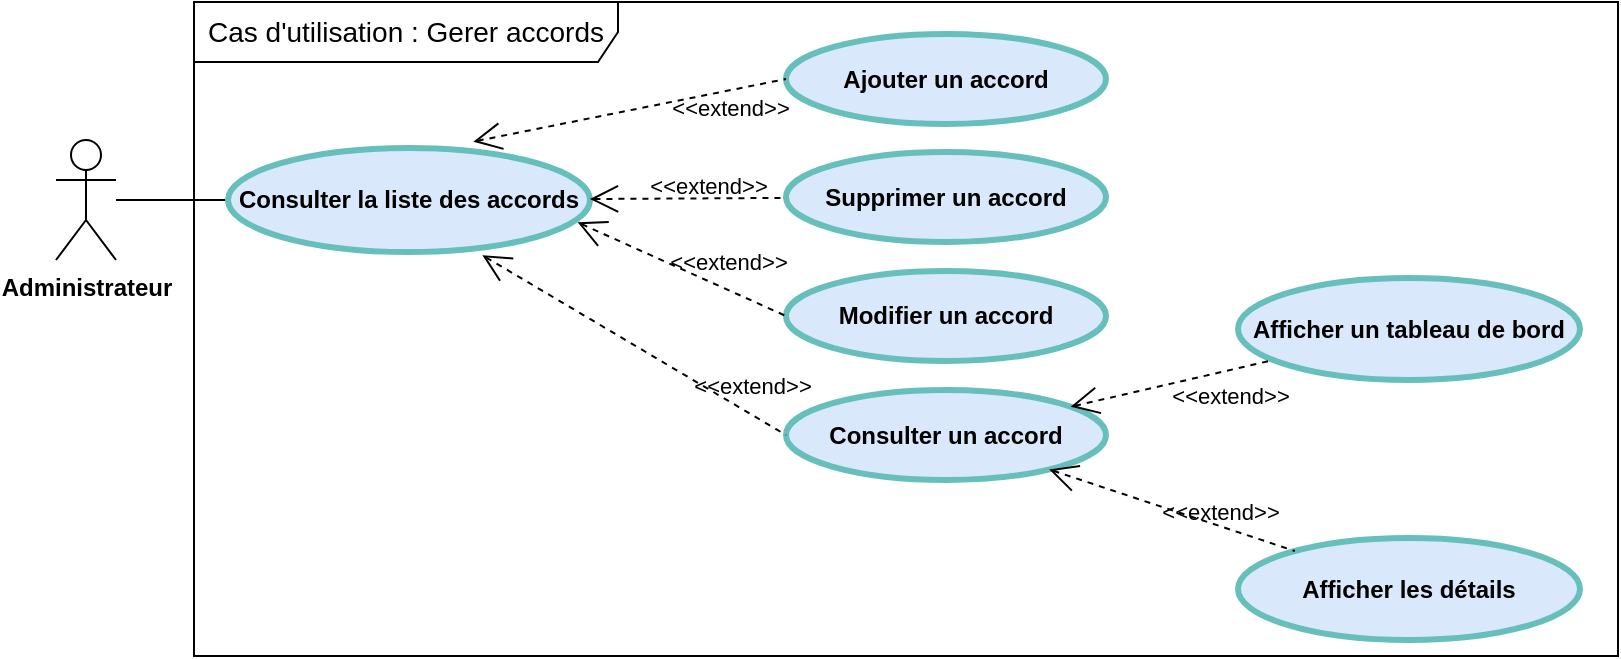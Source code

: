 <mxfile version="20.2.7" type="github" pages="8">
  <diagram id="5-bm3lcThZxIUOPdriQm" name="Deal">
    <mxGraphModel dx="1240" dy="-5202" grid="0" gridSize="10" guides="1" tooltips="1" connect="1" arrows="1" fold="1" page="1" pageScale="1" pageWidth="827" pageHeight="1169" math="0" shadow="0">
      <root>
        <mxCell id="0" />
        <mxCell id="1" parent="0" />
        <mxCell id="f1GB4FolLqDb_TCZjOLl-1" value="&lt;div style=&quot;text-align: center&quot;&gt;&lt;span&gt;Cas d&#39;utilisation : Gerer accords&lt;/span&gt;&lt;/div&gt;" style="shape=umlFrame;tabPosition=left;html=1;boundedLbl=1;labelInHeader=1;width=212;height=30;swimlaneFillColor=#ffffff;align=left;spacingLeft=5;fontSize=14;" parent="1" vertex="1">
          <mxGeometry x="105" y="5902" width="712" height="327" as="geometry" />
        </mxCell>
        <mxCell id="f1GB4FolLqDb_TCZjOLl-2" style="edgeStyle=orthogonalEdgeStyle;rounded=0;orthogonalLoop=1;jettySize=auto;html=1;endArrow=none;endFill=0;" parent="1" source="f1GB4FolLqDb_TCZjOLl-3" target="f1GB4FolLqDb_TCZjOLl-11" edge="1">
          <mxGeometry relative="1" as="geometry" />
        </mxCell>
        <mxCell id="f1GB4FolLqDb_TCZjOLl-3" value="&lt;span style=&quot;font-weight: 700&quot;&gt;Administrateur&lt;/span&gt;" style="shape=umlActor;verticalLabelPosition=bottom;verticalAlign=top;html=1;outlineConnect=0;" parent="1" vertex="1">
          <mxGeometry x="36" y="5971" width="30" height="60" as="geometry" />
        </mxCell>
        <mxCell id="f1GB4FolLqDb_TCZjOLl-11" value="Consulter la liste des accords" style="shape=ellipse;html=1;strokeWidth=3;fontStyle=1;whiteSpace=wrap;align=center;perimeter=ellipsePerimeter;fillColor=#dae8fc;strokeColor=#67BFBC;" parent="1" vertex="1">
          <mxGeometry x="122" y="5975" width="181" height="52" as="geometry" />
        </mxCell>
        <mxCell id="f1GB4FolLqDb_TCZjOLl-12" value="Ajouter un accord" style="shape=ellipse;html=1;strokeWidth=3;fontStyle=1;whiteSpace=wrap;align=center;perimeter=ellipsePerimeter;fillColor=#dae8fc;strokeColor=#67BFBC;" parent="1" vertex="1">
          <mxGeometry x="401" y="5918" width="160" height="45" as="geometry" />
        </mxCell>
        <mxCell id="f1GB4FolLqDb_TCZjOLl-13" value="Supprimer un accord" style="shape=ellipse;html=1;strokeWidth=3;fontStyle=1;whiteSpace=wrap;align=center;perimeter=ellipsePerimeter;fillColor=#dae8fc;strokeColor=#67BFBC;" parent="1" vertex="1">
          <mxGeometry x="401" y="5977" width="160" height="45" as="geometry" />
        </mxCell>
        <mxCell id="f1GB4FolLqDb_TCZjOLl-14" value="Modifier un accord" style="shape=ellipse;html=1;strokeWidth=3;fontStyle=1;whiteSpace=wrap;align=center;perimeter=ellipsePerimeter;fillColor=#dae8fc;strokeColor=#67BFBC;" parent="1" vertex="1">
          <mxGeometry x="401" y="6036.5" width="160" height="45" as="geometry" />
        </mxCell>
        <mxCell id="f1GB4FolLqDb_TCZjOLl-15" value="" style="edgeStyle=none;html=1;startArrow=open;endArrow=none;startSize=12;verticalAlign=bottom;dashed=1;labelBackgroundColor=none;rounded=0;entryX=0;entryY=0.5;entryDx=0;entryDy=0;exitX=0.534;exitY=-0.061;exitDx=0;exitDy=0;exitPerimeter=0;" parent="1" target="f1GB4FolLqDb_TCZjOLl-12" edge="1">
          <mxGeometry x="0.429" y="-13" width="160" relative="1" as="geometry">
            <mxPoint x="244.654" y="5971.828" as="sourcePoint" />
            <mxPoint x="387" y="6062" as="targetPoint" />
            <mxPoint as="offset" />
          </mxGeometry>
        </mxCell>
        <mxCell id="f1GB4FolLqDb_TCZjOLl-116" value="&lt;span style=&quot;&quot;&gt;&amp;lt;&amp;lt;extend&amp;gt;&amp;gt;&lt;/span&gt;" style="edgeLabel;html=1;align=center;verticalAlign=middle;resizable=0;points=[];labelBackgroundColor=none;" parent="f1GB4FolLqDb_TCZjOLl-15" vertex="1" connectable="0">
          <mxGeometry x="0.294" relative="1" as="geometry">
            <mxPoint x="27" y="3" as="offset" />
          </mxGeometry>
        </mxCell>
        <mxCell id="f1GB4FolLqDb_TCZjOLl-16" value="" style="edgeStyle=none;html=1;startArrow=open;endArrow=none;startSize=12;verticalAlign=bottom;dashed=1;labelBackgroundColor=none;rounded=0;" parent="1" source="f1GB4FolLqDb_TCZjOLl-11" target="f1GB4FolLqDb_TCZjOLl-13" edge="1">
          <mxGeometry x="0.266" y="-2" width="160" relative="1" as="geometry">
            <mxPoint x="328.979" y="6000.441" as="sourcePoint" />
            <mxPoint x="479" y="5948" as="targetPoint" />
            <mxPoint y="1" as="offset" />
          </mxGeometry>
        </mxCell>
        <mxCell id="f1GB4FolLqDb_TCZjOLl-117" value="&lt;span style=&quot;&quot;&gt;&amp;lt;&amp;lt;extend&amp;gt;&amp;gt;&lt;/span&gt;" style="edgeLabel;html=1;align=center;verticalAlign=middle;resizable=0;points=[];labelBackgroundColor=none;" parent="f1GB4FolLqDb_TCZjOLl-16" vertex="1" connectable="0">
          <mxGeometry x="0.1" relative="1" as="geometry">
            <mxPoint x="5" y="-6" as="offset" />
          </mxGeometry>
        </mxCell>
        <mxCell id="f1GB4FolLqDb_TCZjOLl-17" value="" style="edgeStyle=none;html=1;startArrow=open;endArrow=none;startSize=12;verticalAlign=bottom;dashed=1;labelBackgroundColor=none;rounded=0;entryX=0;entryY=0.5;entryDx=0;entryDy=0;exitX=0.966;exitY=0.715;exitDx=0;exitDy=0;exitPerimeter=0;" parent="1" source="f1GB4FolLqDb_TCZjOLl-11" target="f1GB4FolLqDb_TCZjOLl-14" edge="1">
          <mxGeometry x="0.501" y="4" width="160" relative="1" as="geometry">
            <mxPoint x="301" y="6015" as="sourcePoint" />
            <mxPoint x="479" y="5948" as="targetPoint" />
            <mxPoint as="offset" />
          </mxGeometry>
        </mxCell>
        <mxCell id="f1GB4FolLqDb_TCZjOLl-118" value="&lt;span style=&quot;&quot;&gt;&amp;lt;&amp;lt;extend&amp;gt;&amp;gt;&lt;/span&gt;" style="edgeLabel;html=1;align=center;verticalAlign=middle;resizable=0;points=[];labelBackgroundColor=none;" parent="f1GB4FolLqDb_TCZjOLl-17" vertex="1" connectable="0">
          <mxGeometry x="0.325" relative="1" as="geometry">
            <mxPoint x="6" y="-11" as="offset" />
          </mxGeometry>
        </mxCell>
        <mxCell id="f1GB4FolLqDb_TCZjOLl-21" value="Consulter un accord" style="shape=ellipse;html=1;strokeWidth=3;fontStyle=1;whiteSpace=wrap;align=center;perimeter=ellipsePerimeter;fillColor=#dae8fc;strokeColor=#67BFBC;" parent="1" vertex="1">
          <mxGeometry x="401" y="6096" width="160" height="45" as="geometry" />
        </mxCell>
        <mxCell id="f1GB4FolLqDb_TCZjOLl-22" value="" style="edgeStyle=none;html=1;startArrow=open;endArrow=none;startSize=12;verticalAlign=bottom;dashed=1;labelBackgroundColor=none;rounded=0;entryX=0;entryY=0.5;entryDx=0;entryDy=0;exitX=0.559;exitY=1.031;exitDx=0;exitDy=0;exitPerimeter=0;" parent="1" target="f1GB4FolLqDb_TCZjOLl-21" edge="1">
          <mxGeometry x="0.655" y="7" width="160" relative="1" as="geometry">
            <mxPoint x="249.179" y="6028.612" as="sourcePoint" />
            <mxPoint x="291" y="6096" as="targetPoint" />
            <mxPoint x="1" as="offset" />
          </mxGeometry>
        </mxCell>
        <mxCell id="f1GB4FolLqDb_TCZjOLl-119" value="&lt;span style=&quot;&quot;&gt;&amp;lt;&amp;lt;extend&amp;gt;&amp;gt;&lt;/span&gt;" style="edgeLabel;html=1;align=center;verticalAlign=middle;resizable=0;points=[];labelBackgroundColor=none;" parent="f1GB4FolLqDb_TCZjOLl-22" vertex="1" connectable="0">
          <mxGeometry x="0.612" relative="1" as="geometry">
            <mxPoint x="12" y="-7" as="offset" />
          </mxGeometry>
        </mxCell>
        <mxCell id="f1GB4FolLqDb_TCZjOLl-23" value="Afficher un tableau de bord" style="shape=ellipse;html=1;strokeWidth=3;fontStyle=1;whiteSpace=wrap;align=center;perimeter=ellipsePerimeter;fillColor=#dae8fc;strokeColor=#67BFBC;" parent="1" vertex="1">
          <mxGeometry x="627" y="6040" width="171" height="51" as="geometry" />
        </mxCell>
        <mxCell id="f1GB4FolLqDb_TCZjOLl-24" value="" style="html=1;startArrow=open;endArrow=none;startSize=12;verticalAlign=bottom;dashed=1;labelBackgroundColor=none;rounded=0;" parent="1" source="f1GB4FolLqDb_TCZjOLl-21" target="f1GB4FolLqDb_TCZjOLl-23" edge="1">
          <mxGeometry x="0.908" y="8" width="160" relative="1" as="geometry">
            <mxPoint x="576.0" y="5504.571" as="sourcePoint" />
            <mxPoint x="788" y="5357" as="targetPoint" />
            <mxPoint as="offset" />
          </mxGeometry>
        </mxCell>
        <mxCell id="f1GB4FolLqDb_TCZjOLl-25" value="&lt;span style=&quot;&quot;&gt;&amp;lt;&amp;lt;extend&amp;gt;&amp;gt;&lt;/span&gt;" style="edgeLabel;html=1;align=center;verticalAlign=middle;resizable=0;points=[];labelBackgroundColor=none;" parent="f1GB4FolLqDb_TCZjOLl-24" vertex="1" connectable="0">
          <mxGeometry x="0.901" y="1" relative="1" as="geometry">
            <mxPoint x="-22" y="76" as="offset" />
          </mxGeometry>
        </mxCell>
        <mxCell id="f1GB4FolLqDb_TCZjOLl-26" value="Afficher les détails" style="shape=ellipse;html=1;strokeWidth=3;fontStyle=1;whiteSpace=wrap;align=center;perimeter=ellipsePerimeter;fillColor=#dae8fc;strokeColor=#67BFBC;" parent="1" vertex="1">
          <mxGeometry x="627" y="6170" width="171" height="51" as="geometry" />
        </mxCell>
        <mxCell id="f1GB4FolLqDb_TCZjOLl-27" value="" style="html=1;startArrow=open;endArrow=none;startSize=12;verticalAlign=bottom;dashed=1;labelBackgroundColor=none;rounded=0;fontSize=11;" parent="1" source="f1GB4FolLqDb_TCZjOLl-21" target="f1GB4FolLqDb_TCZjOLl-26" edge="1">
          <mxGeometry x="0.858" y="-3" width="160" relative="1" as="geometry">
            <mxPoint x="576.0" y="5504.571" as="sourcePoint" />
            <mxPoint x="788" y="5356" as="targetPoint" />
            <mxPoint as="offset" />
          </mxGeometry>
        </mxCell>
        <mxCell id="f1GB4FolLqDb_TCZjOLl-28" value="&lt;span style=&quot;&quot;&gt;&amp;lt;&amp;lt;extend&amp;gt;&amp;gt;&lt;/span&gt;" style="edgeLabel;html=1;align=center;verticalAlign=middle;resizable=0;points=[];labelBackgroundColor=none;" parent="f1GB4FolLqDb_TCZjOLl-27" vertex="1" connectable="0">
          <mxGeometry x="0.768" y="-2" relative="1" as="geometry">
            <mxPoint x="-18" y="-75" as="offset" />
          </mxGeometry>
        </mxCell>
      </root>
    </mxGraphModel>
  </diagram>
  <diagram id="FBNtymdH8Alv-iv4_5cH" name="ResourcePlaning">
    <mxGraphModel dx="1240" dy="-4033" grid="0" gridSize="10" guides="1" tooltips="1" connect="1" arrows="1" fold="1" page="1" pageScale="1" pageWidth="827" pageHeight="1169" math="0" shadow="0">
      <root>
        <mxCell id="0" />
        <mxCell id="1" parent="0" />
        <mxCell id="bddx92euk6SRgo5DXzkS-1" value="&lt;div style=&quot;text-align: center&quot;&gt;&lt;span&gt;Cas d&#39;utilisation : Gerer&amp;nbsp; planifications ressources&lt;/span&gt;&lt;/div&gt;" style="shape=umlFrame;tabPosition=left;html=1;boundedLbl=1;labelInHeader=1;width=319;height=30;swimlaneFillColor=#ffffff;align=left;spacingLeft=5;fontSize=14;" parent="1" vertex="1">
          <mxGeometry x="94" y="4684" width="727" height="372" as="geometry" />
        </mxCell>
        <mxCell id="bddx92euk6SRgo5DXzkS-2" style="edgeStyle=orthogonalEdgeStyle;rounded=0;orthogonalLoop=1;jettySize=auto;html=1;endArrow=none;endFill=0;" parent="1" source="bddx92euk6SRgo5DXzkS-3" target="bddx92euk6SRgo5DXzkS-21" edge="1">
          <mxGeometry relative="1" as="geometry">
            <mxPoint x="111" y="4852" as="targetPoint" />
          </mxGeometry>
        </mxCell>
        <mxCell id="bddx92euk6SRgo5DXzkS-3" value="&lt;span style=&quot;font-weight: 700&quot;&gt;Administrateur&lt;/span&gt;" style="shape=umlActor;verticalLabelPosition=bottom;verticalAlign=top;html=1;outlineConnect=0;" parent="1" vertex="1">
          <mxGeometry x="29" y="4822" width="30" height="60" as="geometry" />
        </mxCell>
        <mxCell id="bddx92euk6SRgo5DXzkS-21" value="Consulter un accord" style="shape=ellipse;html=1;strokeWidth=3;fontStyle=1;whiteSpace=wrap;align=center;perimeter=ellipsePerimeter;fillColor=#dae8fc;strokeColor=#67BFBC;" parent="1" vertex="1">
          <mxGeometry x="128" y="4829.5" width="160" height="45" as="geometry" />
        </mxCell>
        <mxCell id="bddx92euk6SRgo5DXzkS-122" style="edgeStyle=orthogonalEdgeStyle;rounded=0;orthogonalLoop=1;jettySize=auto;html=1;dashed=1;endArrow=none;endFill=0;strokeWidth=1;startSize=12;sourcePerimeterSpacing=0;labelBackgroundColor=none;verticalAlign=bottom;startArrow=open;" parent="1" source="bddx92euk6SRgo5DXzkS-21" target="bddx92euk6SRgo5DXzkS-105" edge="1">
          <mxGeometry relative="1" as="geometry">
            <Array as="points">
              <mxPoint x="404" y="4852" />
              <mxPoint x="404" y="4852" />
            </Array>
          </mxGeometry>
        </mxCell>
        <mxCell id="bddx92euk6SRgo5DXzkS-123" value="&lt;span style=&quot;background-color: rgb(248, 249, 250);&quot;&gt;&amp;lt;&amp;lt;extend&amp;gt;&amp;gt;&lt;/span&gt;" style="edgeLabel;html=1;align=center;verticalAlign=middle;resizable=0;points=[];" parent="bddx92euk6SRgo5DXzkS-122" vertex="1" connectable="0">
          <mxGeometry x="0.211" y="-4" relative="1" as="geometry">
            <mxPoint x="-2" y="-12" as="offset" />
          </mxGeometry>
        </mxCell>
        <mxCell id="bddx92euk6SRgo5DXzkS-105" value="Consulter les planifications ressources" style="shape=ellipse;html=1;strokeWidth=3;fontStyle=1;whiteSpace=wrap;align=center;perimeter=ellipsePerimeter;fillColor=#dae8fc;strokeColor=#67BFBC;" parent="1" vertex="1">
          <mxGeometry x="366" y="4824" width="180" height="58" as="geometry" />
        </mxCell>
        <mxCell id="bddx92euk6SRgo5DXzkS-106" value="Ajouter une planification ressource" style="shape=ellipse;html=1;strokeWidth=3;fontStyle=1;whiteSpace=wrap;align=center;perimeter=ellipsePerimeter;fillColor=#dae8fc;strokeColor=#67BFBC;" parent="1" vertex="1">
          <mxGeometry x="645" y="4709" width="166" height="60" as="geometry" />
        </mxCell>
        <mxCell id="bddx92euk6SRgo5DXzkS-107" value="Supprimer une planification ressource" style="shape=ellipse;html=1;strokeWidth=3;fontStyle=1;whiteSpace=wrap;align=center;perimeter=ellipsePerimeter;fillColor=#dae8fc;strokeColor=#67BFBC;" parent="1" vertex="1">
          <mxGeometry x="645.0" y="4801" width="166" height="60" as="geometry" />
        </mxCell>
        <mxCell id="bddx92euk6SRgo5DXzkS-108" value="Modifier une planification ressource" style="shape=ellipse;html=1;strokeWidth=3;fontStyle=1;whiteSpace=wrap;align=center;perimeter=ellipsePerimeter;fillColor=#dae8fc;strokeColor=#67BFBC;" parent="1" vertex="1">
          <mxGeometry x="639.0" y="4895" width="166" height="60" as="geometry" />
        </mxCell>
        <mxCell id="bddx92euk6SRgo5DXzkS-109" value="" style="edgeStyle=none;html=1;startArrow=open;endArrow=none;startSize=12;verticalAlign=bottom;dashed=1;labelBackgroundColor=none;rounded=0;entryX=0;entryY=0.5;entryDx=0;entryDy=0;" parent="1" source="bddx92euk6SRgo5DXzkS-105" target="bddx92euk6SRgo5DXzkS-106" edge="1">
          <mxGeometry x="0.473" y="-1" width="160" relative="1" as="geometry">
            <mxPoint x="302.28" y="4010.48" as="sourcePoint" />
            <mxPoint x="462.28" y="4010.48" as="targetPoint" />
            <mxPoint as="offset" />
          </mxGeometry>
        </mxCell>
        <mxCell id="bddx92euk6SRgo5DXzkS-117" value="&lt;span style=&quot;background-color: rgb(248, 249, 250);&quot;&gt;&amp;lt;&amp;lt;extend&amp;gt;&amp;gt;&lt;/span&gt;" style="edgeLabel;html=1;align=center;verticalAlign=middle;resizable=0;points=[];" parent="bddx92euk6SRgo5DXzkS-109" vertex="1" connectable="0">
          <mxGeometry x="0.296" y="-2" relative="1" as="geometry">
            <mxPoint x="11" y="-6" as="offset" />
          </mxGeometry>
        </mxCell>
        <mxCell id="bddx92euk6SRgo5DXzkS-110" value="" style="edgeStyle=none;html=1;startArrow=open;endArrow=none;startSize=12;verticalAlign=bottom;dashed=1;labelBackgroundColor=none;rounded=0;entryX=0;entryY=0.5;entryDx=0;entryDy=0;" parent="1" source="bddx92euk6SRgo5DXzkS-105" target="bddx92euk6SRgo5DXzkS-107" edge="1">
          <mxGeometry x="0.385" y="3" width="160" relative="1" as="geometry">
            <mxPoint x="302.28" y="4010.48" as="sourcePoint" />
            <mxPoint x="462.28" y="4010.48" as="targetPoint" />
            <mxPoint x="-1" as="offset" />
          </mxGeometry>
        </mxCell>
        <mxCell id="bddx92euk6SRgo5DXzkS-119" value="&lt;span style=&quot;background-color: rgb(248, 249, 250);&quot;&gt;&amp;lt;&amp;lt;extend&amp;gt;&amp;gt;&lt;/span&gt;" style="edgeLabel;html=1;align=center;verticalAlign=middle;resizable=0;points=[];" parent="bddx92euk6SRgo5DXzkS-110" vertex="1" connectable="0">
          <mxGeometry x="0.326" y="1" relative="1" as="geometry">
            <mxPoint x="-4" as="offset" />
          </mxGeometry>
        </mxCell>
        <mxCell id="bddx92euk6SRgo5DXzkS-111" value="" style="edgeStyle=none;html=1;startArrow=open;endArrow=none;startSize=12;verticalAlign=bottom;dashed=1;labelBackgroundColor=none;rounded=0;entryX=0;entryY=0.5;entryDx=0;entryDy=0;" parent="1" source="bddx92euk6SRgo5DXzkS-105" target="bddx92euk6SRgo5DXzkS-108" edge="1">
          <mxGeometry x="0.341" y="29" width="160" relative="1" as="geometry">
            <mxPoint x="314.28" y="4102.48" as="sourcePoint" />
            <mxPoint x="477.28" y="4099.48" as="targetPoint" />
            <mxPoint as="offset" />
          </mxGeometry>
        </mxCell>
        <mxCell id="bddx92euk6SRgo5DXzkS-120" value="&lt;span style=&quot;background-color: rgb(248, 249, 250);&quot;&gt;&amp;lt;&amp;lt;extend&amp;gt;&amp;gt;&lt;/span&gt;" style="edgeLabel;html=1;align=center;verticalAlign=middle;resizable=0;points=[];" parent="bddx92euk6SRgo5DXzkS-111" vertex="1" connectable="0">
          <mxGeometry x="0.218" y="1" relative="1" as="geometry">
            <mxPoint x="3" y="3" as="offset" />
          </mxGeometry>
        </mxCell>
        <mxCell id="bddx92euk6SRgo5DXzkS-112" value="Consulter une planification ressource" style="shape=ellipse;html=1;strokeWidth=3;fontStyle=1;whiteSpace=wrap;align=center;perimeter=ellipsePerimeter;fillColor=#dae8fc;strokeColor=#67BFBC;" parent="1" vertex="1">
          <mxGeometry x="639" y="4988" width="166" height="60" as="geometry" />
        </mxCell>
        <mxCell id="bddx92euk6SRgo5DXzkS-113" value="" style="edgeStyle=none;html=1;startArrow=open;endArrow=none;startSize=12;verticalAlign=bottom;dashed=1;labelBackgroundColor=none;rounded=0;entryX=0;entryY=0.5;entryDx=0;entryDy=0;" parent="1" source="bddx92euk6SRgo5DXzkS-105" target="bddx92euk6SRgo5DXzkS-112" edge="1">
          <mxGeometry x="0.736" y="15" width="160" relative="1" as="geometry">
            <mxPoint x="591.39" y="5012.48" as="sourcePoint" />
            <mxPoint x="751.39" y="5012.48" as="targetPoint" />
            <mxPoint as="offset" />
          </mxGeometry>
        </mxCell>
        <mxCell id="bddx92euk6SRgo5DXzkS-121" value="&lt;span style=&quot;background-color: rgb(248, 249, 250);&quot;&gt;&amp;lt;&amp;lt;extend&amp;gt;&amp;gt;&lt;/span&gt;" style="edgeLabel;html=1;align=center;verticalAlign=middle;resizable=0;points=[];" parent="bddx92euk6SRgo5DXzkS-113" vertex="1" connectable="0">
          <mxGeometry x="0.362" y="1" relative="1" as="geometry">
            <mxPoint as="offset" />
          </mxGeometry>
        </mxCell>
      </root>
    </mxGraphModel>
  </diagram>
  <diagram id="XDKLDXaoPqXNJZn57H7O" name="Itération &amp; Task">
    <mxGraphModel dx="1021" dy="-4147" grid="0" gridSize="10" guides="1" tooltips="1" connect="1" arrows="1" fold="1" page="1" pageScale="1" pageWidth="827" pageHeight="1169" math="0" shadow="0">
      <root>
        <mxCell id="0" />
        <mxCell id="1" parent="0" />
        <mxCell id="MiiL5EzHuKexvq0bblBR-1" value="&lt;div style=&quot;text-align: center&quot;&gt;&lt;span&gt;Cas d&#39;utilisation : Gerer&amp;nbsp; iterations et taches&lt;/span&gt;&lt;/div&gt;" style="shape=umlFrame;tabPosition=left;html=1;boundedLbl=1;labelInHeader=1;width=290;height=33;swimlaneFillColor=#ffffff;align=left;spacingLeft=5;fontSize=14;" parent="1" vertex="1">
          <mxGeometry x="116" y="4700" width="745" height="570" as="geometry" />
        </mxCell>
        <mxCell id="MiiL5EzHuKexvq0bblBR-2" style="edgeStyle=orthogonalEdgeStyle;rounded=0;orthogonalLoop=1;jettySize=auto;html=1;endArrow=none;endFill=0;" parent="1" source="MiiL5EzHuKexvq0bblBR-3" target="MiiL5EzHuKexvq0bblBR-21" edge="1">
          <mxGeometry relative="1" as="geometry">
            <mxPoint x="125" y="4971" as="targetPoint" />
          </mxGeometry>
        </mxCell>
        <mxCell id="MiiL5EzHuKexvq0bblBR-3" value="&lt;span style=&quot;font-weight: 700&quot;&gt;Administrateur&lt;/span&gt;" style="shape=umlActor;verticalLabelPosition=bottom;verticalAlign=top;html=1;outlineConnect=0;" parent="1" vertex="1">
          <mxGeometry x="52" y="4941" width="30" height="60" as="geometry" />
        </mxCell>
        <mxCell id="MiiL5EzHuKexvq0bblBR-21" value="Consulter un accord" style="shape=ellipse;html=1;strokeWidth=3;fontStyle=1;whiteSpace=wrap;align=center;perimeter=ellipsePerimeter;fillColor=#dae8fc;strokeColor=#67BFBC;" parent="1" vertex="1">
          <mxGeometry x="147" y="4948.5" width="160" height="45" as="geometry" />
        </mxCell>
        <mxCell id="MiiL5EzHuKexvq0bblBR-40" style="edgeStyle=none;rounded=0;orthogonalLoop=1;jettySize=auto;html=1;exitX=0.95;exitY=0.277;exitDx=0;exitDy=0;labelBackgroundColor=none;endArrow=none;verticalAlign=bottom;startArrow=open;startSize=12;dashed=1;exitPerimeter=0;" parent="1" source="MiiL5EzHuKexvq0bblBR-50" target="MiiL5EzHuKexvq0bblBR-63" edge="1">
          <mxGeometry relative="1" as="geometry">
            <mxPoint x="583" y="4966.5" as="sourcePoint" />
          </mxGeometry>
        </mxCell>
        <mxCell id="MiiL5EzHuKexvq0bblBR-41" value="&lt;span style=&quot;background-color: rgb(248, 249, 250);&quot;&gt;&amp;lt;&amp;lt;extend&amp;gt;&amp;gt;&lt;/span&gt;" style="edgeLabel;html=1;align=center;verticalAlign=middle;resizable=0;points=[];" parent="MiiL5EzHuKexvq0bblBR-40" vertex="1" connectable="0">
          <mxGeometry x="0.103" y="-1" relative="1" as="geometry">
            <mxPoint x="-10" y="1" as="offset" />
          </mxGeometry>
        </mxCell>
        <mxCell id="MiiL5EzHuKexvq0bblBR-42" style="edgeStyle=none;rounded=0;orthogonalLoop=1;jettySize=auto;html=1;exitX=0.953;exitY=0.742;exitDx=0;exitDy=0;labelBackgroundColor=none;endArrow=none;verticalAlign=bottom;startArrow=open;startSize=12;dashed=1;exitPerimeter=0;" parent="1" source="MiiL5EzHuKexvq0bblBR-50" target="MiiL5EzHuKexvq0bblBR-97" edge="1">
          <mxGeometry relative="1" as="geometry">
            <mxPoint x="572.911" y="4979.199" as="sourcePoint" />
          </mxGeometry>
        </mxCell>
        <mxCell id="MiiL5EzHuKexvq0bblBR-43" value="&lt;span style=&quot;background-color: rgb(248, 249, 250);&quot;&gt;&amp;lt;&amp;lt;extend&amp;gt;&amp;gt;&lt;/span&gt;" style="edgeLabel;html=1;align=center;verticalAlign=middle;resizable=0;points=[];" parent="MiiL5EzHuKexvq0bblBR-42" vertex="1" connectable="0">
          <mxGeometry x="0.244" y="1" relative="1" as="geometry">
            <mxPoint x="-24" y="-8" as="offset" />
          </mxGeometry>
        </mxCell>
        <mxCell id="MiiL5EzHuKexvq0bblBR-44" style="edgeStyle=none;rounded=0;orthogonalLoop=1;jettySize=auto;html=1;exitX=0.781;exitY=0.948;exitDx=0;exitDy=0;entryX=0.075;entryY=0.173;entryDx=0;entryDy=0;labelBackgroundColor=none;endArrow=none;verticalAlign=bottom;startArrow=open;startSize=12;dashed=1;exitPerimeter=0;entryPerimeter=0;" parent="1" source="MiiL5EzHuKexvq0bblBR-50" target="MiiL5EzHuKexvq0bblBR-98" edge="1">
          <mxGeometry relative="1" as="geometry" />
        </mxCell>
        <mxCell id="MiiL5EzHuKexvq0bblBR-45" value="&lt;span style=&quot;background-color: rgb(248, 249, 250);&quot;&gt;&amp;lt;&amp;lt;extend&amp;gt;&amp;gt;&lt;/span&gt;" style="edgeLabel;html=1;align=center;verticalAlign=middle;resizable=0;points=[];" parent="MiiL5EzHuKexvq0bblBR-44" vertex="1" connectable="0">
          <mxGeometry x="0.117" relative="1" as="geometry">
            <mxPoint x="11" y="3" as="offset" />
          </mxGeometry>
        </mxCell>
        <mxCell id="MiiL5EzHuKexvq0bblBR-46" style="edgeStyle=none;rounded=0;orthogonalLoop=1;jettySize=auto;html=1;exitX=0.573;exitY=1.018;exitDx=0;exitDy=0;entryX=0;entryY=0;entryDx=0;entryDy=0;labelBackgroundColor=none;endArrow=none;verticalAlign=bottom;startArrow=open;startSize=12;dashed=1;exitPerimeter=0;" parent="1" source="MiiL5EzHuKexvq0bblBR-50" target="MiiL5EzHuKexvq0bblBR-99" edge="1">
          <mxGeometry relative="1" as="geometry" />
        </mxCell>
        <mxCell id="MiiL5EzHuKexvq0bblBR-47" value="&lt;span style=&quot;background-color: rgb(248, 249, 250);&quot;&gt;&amp;lt;&amp;lt;extend&amp;gt;&amp;gt;&lt;/span&gt;" style="edgeLabel;html=1;align=center;verticalAlign=middle;resizable=0;points=[];" parent="MiiL5EzHuKexvq0bblBR-46" vertex="1" connectable="0">
          <mxGeometry x="0.035" y="1" relative="1" as="geometry">
            <mxPoint x="31" y="26" as="offset" />
          </mxGeometry>
        </mxCell>
        <mxCell id="MiiL5EzHuKexvq0bblBR-48" style="edgeStyle=none;rounded=0;orthogonalLoop=1;jettySize=auto;html=1;entryX=0;entryY=0.5;entryDx=0;entryDy=0;labelBackgroundColor=none;endArrow=none;verticalAlign=bottom;startArrow=open;startSize=12;dashed=1;exitX=0.324;exitY=0.998;exitDx=0;exitDy=0;exitPerimeter=0;" parent="1" source="MiiL5EzHuKexvq0bblBR-50" target="MiiL5EzHuKexvq0bblBR-100" edge="1">
          <mxGeometry relative="1" as="geometry">
            <mxPoint x="470" y="4990" as="sourcePoint" />
          </mxGeometry>
        </mxCell>
        <mxCell id="MiiL5EzHuKexvq0bblBR-49" value="&lt;span style=&quot;background-color: rgb(248, 249, 250);&quot;&gt;&amp;lt;&amp;lt;extend&amp;gt;&amp;gt;&lt;/span&gt;" style="edgeLabel;html=1;align=center;verticalAlign=middle;resizable=0;points=[];" parent="MiiL5EzHuKexvq0bblBR-48" vertex="1" connectable="0">
          <mxGeometry x="-0.033" y="1" relative="1" as="geometry">
            <mxPoint x="69" y="68" as="offset" />
          </mxGeometry>
        </mxCell>
        <mxCell id="MiiL5EzHuKexvq0bblBR-50" value="Consulter le programme" style="shape=ellipse;html=1;strokeWidth=3;fontStyle=1;whiteSpace=wrap;align=center;perimeter=ellipsePerimeter;fillColor=#dae8fc;strokeColor=#67BFBC;" parent="1" vertex="1">
          <mxGeometry x="416" y="4941" width="171" height="51" as="geometry" />
        </mxCell>
        <mxCell id="MiiL5EzHuKexvq0bblBR-51" value="" style="edgeStyle=orthogonalEdgeStyle;html=1;startArrow=open;endArrow=none;startSize=12;verticalAlign=bottom;dashed=1;labelBackgroundColor=none;rounded=0;fontSize=11;" parent="1" source="MiiL5EzHuKexvq0bblBR-21" target="MiiL5EzHuKexvq0bblBR-50" edge="1">
          <mxGeometry x="0.688" y="-4" width="160" relative="1" as="geometry">
            <mxPoint x="302.5" y="4478.571" as="sourcePoint" />
            <mxPoint x="534.5" y="4427" as="targetPoint" />
            <Array as="points">
              <mxPoint x="569" y="4971" />
            </Array>
            <mxPoint as="offset" />
          </mxGeometry>
        </mxCell>
        <mxCell id="MiiL5EzHuKexvq0bblBR-52" value="&lt;span style=&quot;&quot;&gt;&amp;lt;&amp;lt;extend&amp;gt;&amp;gt;&lt;/span&gt;" style="edgeLabel;html=1;align=center;verticalAlign=middle;resizable=0;points=[];labelBackgroundColor=none;" parent="MiiL5EzHuKexvq0bblBR-51" vertex="1" connectable="0">
          <mxGeometry x="0.542" y="-3" relative="1" as="geometry">
            <mxPoint x="-21" y="-11" as="offset" />
          </mxGeometry>
        </mxCell>
        <mxCell id="MiiL5EzHuKexvq0bblBR-54" value="Ajouter une iteration" style="shape=ellipse;html=1;strokeWidth=3;fontStyle=1;whiteSpace=wrap;align=center;perimeter=ellipsePerimeter;fillColor=#dae8fc;strokeColor=#67BFBC;" parent="1" vertex="1">
          <mxGeometry x="680.73" y="4715.5" width="160" height="45" as="geometry" />
        </mxCell>
        <mxCell id="MiiL5EzHuKexvq0bblBR-55" value="Supprimer une iteration" style="shape=ellipse;html=1;strokeWidth=3;fontStyle=1;whiteSpace=wrap;align=center;perimeter=ellipsePerimeter;fillColor=#dae8fc;strokeColor=#67BFBC;" parent="1" vertex="1">
          <mxGeometry x="680.73" y="4781" width="160" height="45" as="geometry" />
        </mxCell>
        <mxCell id="MiiL5EzHuKexvq0bblBR-56" value="modifier une iteration" style="shape=ellipse;html=1;strokeWidth=3;fontStyle=1;whiteSpace=wrap;align=center;perimeter=ellipsePerimeter;fillColor=#dae8fc;strokeColor=#67BFBC;" parent="1" vertex="1">
          <mxGeometry x="680.73" y="4844.5" width="160" height="45" as="geometry" />
        </mxCell>
        <mxCell id="MiiL5EzHuKexvq0bblBR-57" value="" style="edgeStyle=none;html=1;startArrow=open;endArrow=none;startSize=12;verticalAlign=bottom;dashed=1;labelBackgroundColor=none;rounded=0;fontSize=11;exitX=0.334;exitY=0.024;exitDx=0;exitDy=0;entryX=0;entryY=0.5;entryDx=0;entryDy=0;exitPerimeter=0;" parent="1" source="MiiL5EzHuKexvq0bblBR-50" target="MiiL5EzHuKexvq0bblBR-54" edge="1">
          <mxGeometry x="-0.188" y="7" width="160" relative="1" as="geometry">
            <mxPoint x="626.5" y="4374" as="sourcePoint" />
            <mxPoint x="734.5" y="4365" as="targetPoint" />
            <mxPoint as="offset" />
          </mxGeometry>
        </mxCell>
        <mxCell id="MiiL5EzHuKexvq0bblBR-119" value="&lt;span style=&quot;background-color: rgb(248, 249, 250);&quot;&gt;&amp;lt;&amp;lt;extend&amp;gt;&amp;gt;&lt;/span&gt;" style="edgeLabel;html=1;align=center;verticalAlign=middle;resizable=0;points=[];" parent="MiiL5EzHuKexvq0bblBR-57" vertex="1" connectable="0">
          <mxGeometry x="0.299" relative="1" as="geometry">
            <mxPoint x="16" y="-6" as="offset" />
          </mxGeometry>
        </mxCell>
        <mxCell id="MiiL5EzHuKexvq0bblBR-58" value="" style="edgeStyle=none;html=1;startArrow=open;endArrow=none;startSize=12;verticalAlign=bottom;dashed=1;labelBackgroundColor=none;rounded=0;fontSize=11;entryX=0;entryY=0.5;entryDx=0;entryDy=0;exitX=0.566;exitY=0.035;exitDx=0;exitDy=0;exitPerimeter=0;" parent="1" source="MiiL5EzHuKexvq0bblBR-50" target="MiiL5EzHuKexvq0bblBR-55" edge="1">
          <mxGeometry width="160" relative="1" as="geometry">
            <mxPoint x="510" y="4940" as="sourcePoint" />
            <mxPoint x="807.5" y="4394" as="targetPoint" />
          </mxGeometry>
        </mxCell>
        <mxCell id="MiiL5EzHuKexvq0bblBR-118" value="&lt;span style=&quot;background-color: rgb(248, 249, 250);&quot;&gt;&amp;lt;&amp;lt;extend&amp;gt;&amp;gt;&lt;/span&gt;" style="edgeLabel;html=1;align=center;verticalAlign=middle;resizable=0;points=[];" parent="MiiL5EzHuKexvq0bblBR-58" vertex="1" connectable="0">
          <mxGeometry x="0.154" relative="1" as="geometry">
            <mxPoint x="17" y="-9" as="offset" />
          </mxGeometry>
        </mxCell>
        <mxCell id="MiiL5EzHuKexvq0bblBR-59" value="" style="edgeStyle=none;html=1;startArrow=open;endArrow=none;startSize=12;verticalAlign=bottom;dashed=1;labelBackgroundColor=none;rounded=0;fontSize=11;entryX=0;entryY=0.5;entryDx=0;entryDy=0;" parent="1" source="MiiL5EzHuKexvq0bblBR-50" target="MiiL5EzHuKexvq0bblBR-56" edge="1">
          <mxGeometry x="0.425" y="-1" width="160" relative="1" as="geometry">
            <mxPoint x="647.5" y="4394" as="sourcePoint" />
            <mxPoint x="807.5" y="4394" as="targetPoint" />
            <mxPoint as="offset" />
          </mxGeometry>
        </mxCell>
        <mxCell id="MiiL5EzHuKexvq0bblBR-117" value="&lt;span style=&quot;background-color: rgb(248, 249, 250);&quot;&gt;&amp;lt;&amp;lt;extend&amp;gt;&amp;gt;&lt;/span&gt;" style="edgeLabel;html=1;align=center;verticalAlign=middle;resizable=0;points=[];" parent="MiiL5EzHuKexvq0bblBR-59" vertex="1" connectable="0">
          <mxGeometry x="0.26" relative="1" as="geometry">
            <mxPoint as="offset" />
          </mxGeometry>
        </mxCell>
        <mxCell id="MiiL5EzHuKexvq0bblBR-63" value="Consulter une iteration" style="shape=ellipse;html=1;strokeWidth=3;fontStyle=1;whiteSpace=wrap;align=center;perimeter=ellipsePerimeter;fillColor=#dae8fc;strokeColor=#67BFBC;" parent="1" vertex="1">
          <mxGeometry x="680.73" y="4903.5" width="160" height="45" as="geometry" />
        </mxCell>
        <mxCell id="MiiL5EzHuKexvq0bblBR-97" value="Ajouter une tache" style="shape=ellipse;html=1;strokeWidth=3;fontStyle=1;whiteSpace=wrap;align=center;perimeter=ellipsePerimeter;fillColor=#dae8fc;strokeColor=#67BFBC;" parent="1" vertex="1">
          <mxGeometry x="680.73" y="5023" width="160" height="45" as="geometry" />
        </mxCell>
        <mxCell id="MiiL5EzHuKexvq0bblBR-98" value="Supprimer une tache" style="shape=ellipse;html=1;strokeWidth=3;fontStyle=1;whiteSpace=wrap;align=center;perimeter=ellipsePerimeter;fillColor=#dae8fc;strokeColor=#67BFBC;" parent="1" vertex="1">
          <mxGeometry x="680.73" y="5088.5" width="160" height="45" as="geometry" />
        </mxCell>
        <mxCell id="MiiL5EzHuKexvq0bblBR-99" value="modifier une tache" style="shape=ellipse;html=1;strokeWidth=3;fontStyle=1;whiteSpace=wrap;align=center;perimeter=ellipsePerimeter;fillColor=#dae8fc;strokeColor=#67BFBC;" parent="1" vertex="1">
          <mxGeometry x="680.73" y="5152" width="160" height="45" as="geometry" />
        </mxCell>
        <mxCell id="MiiL5EzHuKexvq0bblBR-100" value="Consulter une tache" style="shape=ellipse;html=1;strokeWidth=3;fontStyle=1;whiteSpace=wrap;align=center;perimeter=ellipsePerimeter;fillColor=#dae8fc;strokeColor=#67BFBC;" parent="1" vertex="1">
          <mxGeometry x="679.0" y="5209" width="160" height="45" as="geometry" />
        </mxCell>
        <mxCell id="MiiL5EzHuKexvq0bblBR-115" style="edgeStyle=orthogonalEdgeStyle;rounded=0;orthogonalLoop=1;jettySize=auto;html=1;exitX=0.5;exitY=1;exitDx=0;exitDy=0;" parent="1" source="MiiL5EzHuKexvq0bblBR-21" target="MiiL5EzHuKexvq0bblBR-21" edge="1">
          <mxGeometry relative="1" as="geometry" />
        </mxCell>
      </root>
    </mxGraphModel>
  </diagram>
  <diagram id="_7BdpIun7LrtsrsUBmyU" name="Rétrospective">
    <mxGraphModel dx="2689" dy="-3744" grid="0" gridSize="10" guides="1" tooltips="1" connect="1" arrows="1" fold="1" page="1" pageScale="1" pageWidth="827" pageHeight="1169" math="0" shadow="0">
      <root>
        <mxCell id="0" />
        <mxCell id="1" parent="0" />
        <mxCell id="km7QeJnGJVgmzlwaFSxC-1" value="&lt;div style=&quot;text-align: center&quot;&gt;&lt;span&gt;Cas d&#39;utilisation : Gerer retrospecetives&lt;/span&gt;&lt;/div&gt;" style="shape=umlFrame;tabPosition=left;html=1;boundedLbl=1;labelInHeader=1;width=265;height=32;swimlaneFillColor=#ffffff;align=left;spacingLeft=5;fontSize=14;" parent="1" vertex="1">
          <mxGeometry x="83" y="4697" width="753" height="306" as="geometry" />
        </mxCell>
        <mxCell id="km7QeJnGJVgmzlwaFSxC-2" style="edgeStyle=orthogonalEdgeStyle;rounded=0;orthogonalLoop=1;jettySize=auto;html=1;endArrow=none;endFill=0;" parent="1" source="km7QeJnGJVgmzlwaFSxC-3" target="km7QeJnGJVgmzlwaFSxC-4" edge="1">
          <mxGeometry relative="1" as="geometry">
            <mxPoint x="117" y="4852" as="targetPoint" />
          </mxGeometry>
        </mxCell>
        <mxCell id="km7QeJnGJVgmzlwaFSxC-3" value="&lt;span style=&quot;font-weight: 700&quot;&gt;Administrateur&lt;/span&gt;" style="shape=umlActor;verticalLabelPosition=bottom;verticalAlign=top;html=1;outlineConnect=0;" parent="1" vertex="1">
          <mxGeometry x="22" y="4822" width="30" height="60" as="geometry" />
        </mxCell>
        <mxCell id="km7QeJnGJVgmzlwaFSxC-4" value="Consulter un accord" style="shape=ellipse;html=1;strokeWidth=3;fontStyle=1;whiteSpace=wrap;align=center;perimeter=ellipsePerimeter;fillColor=#dae8fc;strokeColor=#67BFBC;" parent="1" vertex="1">
          <mxGeometry x="114" y="4829.5" width="160" height="45" as="geometry" />
        </mxCell>
        <mxCell id="km7QeJnGJVgmzlwaFSxC-5" style="edgeStyle=orthogonalEdgeStyle;rounded=0;orthogonalLoop=1;jettySize=auto;html=1;dashed=1;endArrow=none;endFill=0;strokeWidth=1;startSize=12;sourcePerimeterSpacing=0;labelBackgroundColor=none;verticalAlign=bottom;startArrow=open;" parent="1" source="km7QeJnGJVgmzlwaFSxC-4" target="km7QeJnGJVgmzlwaFSxC-7" edge="1">
          <mxGeometry relative="1" as="geometry">
            <Array as="points">
              <mxPoint x="410" y="4852" />
              <mxPoint x="410" y="4852" />
            </Array>
          </mxGeometry>
        </mxCell>
        <mxCell id="km7QeJnGJVgmzlwaFSxC-6" value="&lt;span style=&quot;background-color: rgb(248, 249, 250);&quot;&gt;&amp;lt;&amp;lt;extend&amp;gt;&amp;gt;&lt;/span&gt;" style="edgeLabel;html=1;align=center;verticalAlign=middle;resizable=0;points=[];" parent="km7QeJnGJVgmzlwaFSxC-5" vertex="1" connectable="0">
          <mxGeometry x="0.211" y="-4" relative="1" as="geometry">
            <mxPoint x="1" y="-12" as="offset" />
          </mxGeometry>
        </mxCell>
        <mxCell id="km7QeJnGJVgmzlwaFSxC-7" value="Consulter les retrospectives" style="shape=ellipse;html=1;strokeWidth=3;fontStyle=1;whiteSpace=wrap;align=center;perimeter=ellipsePerimeter;fillColor=#dae8fc;strokeColor=#67BFBC;" parent="1" vertex="1">
          <mxGeometry x="380" y="4831.5" width="169" height="41" as="geometry" />
        </mxCell>
        <mxCell id="km7QeJnGJVgmzlwaFSxC-8" value="Ajouter une&amp;nbsp;&lt;span style=&quot;font-size:12.0pt;mso-bidi-font-size:11.0pt;&lt;br/&gt;line-height:150%;font-family:&amp;quot;Times New Roman&amp;quot;,serif;mso-fareast-font-family:&lt;br/&gt;Calibri;mso-fareast-theme-font:minor-latin;mso-bidi-theme-font:minor-bidi;&lt;br/&gt;mso-ansi-language:FR;mso-fareast-language:EN-US;mso-bidi-language:AR-SA&quot;&gt;retrospective&lt;/span&gt;" style="shape=ellipse;html=1;strokeWidth=3;fontStyle=1;whiteSpace=wrap;align=center;perimeter=ellipsePerimeter;fillColor=#dae8fc;strokeColor=#67BFBC;" parent="1" vertex="1">
          <mxGeometry x="645" y="4730" width="166" height="41" as="geometry" />
        </mxCell>
        <mxCell id="km7QeJnGJVgmzlwaFSxC-9" value="Supprimer une retrospective" style="shape=ellipse;html=1;strokeWidth=3;fontStyle=1;whiteSpace=wrap;align=center;perimeter=ellipsePerimeter;fillColor=#dae8fc;strokeColor=#67BFBC;" parent="1" vertex="1">
          <mxGeometry x="645.0" y="4800" width="166" height="41" as="geometry" />
        </mxCell>
        <mxCell id="km7QeJnGJVgmzlwaFSxC-10" value="Modifier une retrospective" style="shape=ellipse;html=1;strokeWidth=3;fontStyle=1;whiteSpace=wrap;align=center;perimeter=ellipsePerimeter;fillColor=#dae8fc;strokeColor=#67BFBC;" parent="1" vertex="1">
          <mxGeometry x="645.0" y="4870" width="166" height="41" as="geometry" />
        </mxCell>
        <mxCell id="km7QeJnGJVgmzlwaFSxC-11" value="" style="edgeStyle=none;html=1;startArrow=open;endArrow=none;startSize=12;verticalAlign=bottom;dashed=1;labelBackgroundColor=none;rounded=0;entryX=0;entryY=0.5;entryDx=0;entryDy=0;" parent="1" source="km7QeJnGJVgmzlwaFSxC-7" target="km7QeJnGJVgmzlwaFSxC-8" edge="1">
          <mxGeometry x="0.473" y="-1" width="160" relative="1" as="geometry">
            <mxPoint x="308.28" y="4010.48" as="sourcePoint" />
            <mxPoint x="468.28" y="4010.48" as="targetPoint" />
            <mxPoint as="offset" />
          </mxGeometry>
        </mxCell>
        <mxCell id="km7QeJnGJVgmzlwaFSxC-12" value="&lt;span style=&quot;background-color: rgb(248, 249, 250);&quot;&gt;&amp;lt;&amp;lt;extend&amp;gt;&amp;gt;&lt;/span&gt;" style="edgeLabel;html=1;align=center;verticalAlign=middle;resizable=0;points=[];" parent="km7QeJnGJVgmzlwaFSxC-11" vertex="1" connectable="0">
          <mxGeometry x="0.296" y="-2" relative="1" as="geometry">
            <mxPoint x="11" y="-6" as="offset" />
          </mxGeometry>
        </mxCell>
        <mxCell id="km7QeJnGJVgmzlwaFSxC-13" value="" style="edgeStyle=none;html=1;startArrow=open;endArrow=none;startSize=12;verticalAlign=bottom;dashed=1;labelBackgroundColor=none;rounded=0;entryX=0;entryY=0.5;entryDx=0;entryDy=0;" parent="1" source="km7QeJnGJVgmzlwaFSxC-7" target="km7QeJnGJVgmzlwaFSxC-9" edge="1">
          <mxGeometry x="0.385" y="3" width="160" relative="1" as="geometry">
            <mxPoint x="308.28" y="4010.48" as="sourcePoint" />
            <mxPoint x="468.28" y="4010.48" as="targetPoint" />
            <mxPoint x="-1" as="offset" />
          </mxGeometry>
        </mxCell>
        <mxCell id="km7QeJnGJVgmzlwaFSxC-14" value="&lt;span style=&quot;background-color: rgb(248, 249, 250);&quot;&gt;&amp;lt;&amp;lt;extend&amp;gt;&amp;gt;&lt;/span&gt;" style="edgeLabel;html=1;align=center;verticalAlign=middle;resizable=0;points=[];" parent="km7QeJnGJVgmzlwaFSxC-13" vertex="1" connectable="0">
          <mxGeometry x="0.326" y="1" relative="1" as="geometry">
            <mxPoint x="-4" as="offset" />
          </mxGeometry>
        </mxCell>
        <mxCell id="km7QeJnGJVgmzlwaFSxC-15" value="" style="edgeStyle=none;html=1;startArrow=open;endArrow=none;startSize=12;verticalAlign=bottom;dashed=1;labelBackgroundColor=none;rounded=0;entryX=0;entryY=0.5;entryDx=0;entryDy=0;" parent="1" source="km7QeJnGJVgmzlwaFSxC-7" target="km7QeJnGJVgmzlwaFSxC-10" edge="1">
          <mxGeometry x="0.341" y="29" width="160" relative="1" as="geometry">
            <mxPoint x="320.28" y="4102.48" as="sourcePoint" />
            <mxPoint x="483.28" y="4099.48" as="targetPoint" />
            <mxPoint as="offset" />
          </mxGeometry>
        </mxCell>
        <mxCell id="km7QeJnGJVgmzlwaFSxC-16" value="&lt;span style=&quot;background-color: rgb(248, 249, 250);&quot;&gt;&amp;lt;&amp;lt;extend&amp;gt;&amp;gt;&lt;/span&gt;" style="edgeLabel;html=1;align=center;verticalAlign=middle;resizable=0;points=[];" parent="km7QeJnGJVgmzlwaFSxC-15" vertex="1" connectable="0">
          <mxGeometry x="0.218" y="1" relative="1" as="geometry">
            <mxPoint x="3" y="3" as="offset" />
          </mxGeometry>
        </mxCell>
        <mxCell id="km7QeJnGJVgmzlwaFSxC-17" value="Consulter une retrospective" style="shape=ellipse;html=1;strokeWidth=3;fontStyle=1;whiteSpace=wrap;align=center;perimeter=ellipsePerimeter;fillColor=#dae8fc;strokeColor=#67BFBC;" parent="1" vertex="1">
          <mxGeometry x="645" y="4940" width="166" height="41" as="geometry" />
        </mxCell>
        <mxCell id="km7QeJnGJVgmzlwaFSxC-18" value="" style="edgeStyle=none;html=1;startArrow=open;endArrow=none;startSize=12;verticalAlign=bottom;dashed=1;labelBackgroundColor=none;rounded=0;entryX=0;entryY=0.5;entryDx=0;entryDy=0;" parent="1" source="km7QeJnGJVgmzlwaFSxC-7" target="km7QeJnGJVgmzlwaFSxC-17" edge="1">
          <mxGeometry x="0.736" y="15" width="160" relative="1" as="geometry">
            <mxPoint x="597.39" y="5012.48" as="sourcePoint" />
            <mxPoint x="757.39" y="5012.48" as="targetPoint" />
            <mxPoint as="offset" />
          </mxGeometry>
        </mxCell>
        <mxCell id="km7QeJnGJVgmzlwaFSxC-19" value="&lt;span style=&quot;background-color: rgb(248, 249, 250);&quot;&gt;&amp;lt;&amp;lt;extend&amp;gt;&amp;gt;&lt;/span&gt;" style="edgeLabel;html=1;align=center;verticalAlign=middle;resizable=0;points=[];" parent="km7QeJnGJVgmzlwaFSxC-18" vertex="1" connectable="0">
          <mxGeometry x="0.362" y="1" relative="1" as="geometry">
            <mxPoint as="offset" />
          </mxGeometry>
        </mxCell>
      </root>
    </mxGraphModel>
  </diagram>
  <diagram id="XnZF9wroY61gvAkyLt06" name="Dépense">
    <mxGraphModel dx="1210" dy="-4070" grid="0" gridSize="10" guides="1" tooltips="1" connect="1" arrows="1" fold="1" page="1" pageScale="1" pageWidth="827" pageHeight="1169" math="0" shadow="0">
      <root>
        <mxCell id="0" />
        <mxCell id="1" parent="0" />
        <mxCell id="ckc1lMMrBlEvO6AiWzIF-1" value="&lt;div style=&quot;text-align: center&quot;&gt;&lt;span&gt;Cas d&#39;utilisation : Gerer depenses&lt;/span&gt;&lt;/div&gt;" style="shape=umlFrame;tabPosition=left;html=1;boundedLbl=1;labelInHeader=1;width=265;height=32;swimlaneFillColor=#ffffff;align=left;spacingLeft=5;fontSize=14;" parent="1" vertex="1">
          <mxGeometry x="5" y="4697" width="818" height="306" as="geometry" />
        </mxCell>
        <mxCell id="ckc1lMMrBlEvO6AiWzIF-2" style="edgeStyle=orthogonalEdgeStyle;rounded=0;orthogonalLoop=1;jettySize=auto;html=1;endArrow=none;endFill=0;" parent="1" source="ckc1lMMrBlEvO6AiWzIF-3" target="ckc1lMMrBlEvO6AiWzIF-4" edge="1">
          <mxGeometry relative="1" as="geometry">
            <mxPoint x="117" y="4852" as="targetPoint" />
          </mxGeometry>
        </mxCell>
        <mxCell id="ckc1lMMrBlEvO6AiWzIF-3" value="&lt;span style=&quot;font-weight: 700&quot;&gt;Administrateur&lt;/span&gt;" style="shape=umlActor;verticalLabelPosition=bottom;verticalAlign=top;html=1;outlineConnect=0;" parent="1" vertex="1">
          <mxGeometry x="35" y="4822" width="30" height="60" as="geometry" />
        </mxCell>
        <mxCell id="ckc1lMMrBlEvO6AiWzIF-4" value="Consulter un accord" style="shape=ellipse;html=1;strokeWidth=3;fontStyle=1;whiteSpace=wrap;align=center;perimeter=ellipsePerimeter;fillColor=#dae8fc;strokeColor=#67BFBC;" parent="1" vertex="1">
          <mxGeometry x="114" y="4829.5" width="160" height="45" as="geometry" />
        </mxCell>
        <mxCell id="ckc1lMMrBlEvO6AiWzIF-5" style="edgeStyle=orthogonalEdgeStyle;rounded=0;orthogonalLoop=1;jettySize=auto;html=1;dashed=1;endArrow=none;endFill=0;strokeWidth=1;startSize=12;sourcePerimeterSpacing=0;labelBackgroundColor=none;verticalAlign=bottom;startArrow=open;" parent="1" source="ckc1lMMrBlEvO6AiWzIF-4" target="ckc1lMMrBlEvO6AiWzIF-7" edge="1">
          <mxGeometry relative="1" as="geometry">
            <Array as="points">
              <mxPoint x="410" y="4852" />
              <mxPoint x="410" y="4852" />
            </Array>
          </mxGeometry>
        </mxCell>
        <mxCell id="ckc1lMMrBlEvO6AiWzIF-6" value="&lt;span style=&quot;background-color: rgb(248, 249, 250);&quot;&gt;&amp;lt;&amp;lt;extend&amp;gt;&amp;gt;&lt;/span&gt;" style="edgeLabel;html=1;align=center;verticalAlign=middle;resizable=0;points=[];" parent="ckc1lMMrBlEvO6AiWzIF-5" vertex="1" connectable="0">
          <mxGeometry x="0.211" y="-4" relative="1" as="geometry">
            <mxPoint x="1" y="-12" as="offset" />
          </mxGeometry>
        </mxCell>
        <mxCell id="ckc1lMMrBlEvO6AiWzIF-7" value="Consulter les depenses" style="shape=ellipse;html=1;strokeWidth=3;fontStyle=1;whiteSpace=wrap;align=center;perimeter=ellipsePerimeter;fillColor=#dae8fc;strokeColor=#67BFBC;" parent="1" vertex="1">
          <mxGeometry x="380" y="4831.5" width="169" height="41" as="geometry" />
        </mxCell>
        <mxCell id="ckc1lMMrBlEvO6AiWzIF-8" value="Ajouter une depense" style="shape=ellipse;html=1;strokeWidth=3;fontStyle=1;whiteSpace=wrap;align=center;perimeter=ellipsePerimeter;fillColor=#dae8fc;strokeColor=#67BFBC;" parent="1" vertex="1">
          <mxGeometry x="645" y="4730" width="166" height="41" as="geometry" />
        </mxCell>
        <mxCell id="ckc1lMMrBlEvO6AiWzIF-9" value="Supprimer une depense" style="shape=ellipse;html=1;strokeWidth=3;fontStyle=1;whiteSpace=wrap;align=center;perimeter=ellipsePerimeter;fillColor=#dae8fc;strokeColor=#67BFBC;" parent="1" vertex="1">
          <mxGeometry x="645.0" y="4800" width="166" height="41" as="geometry" />
        </mxCell>
        <mxCell id="ckc1lMMrBlEvO6AiWzIF-10" value="Modifier une depense" style="shape=ellipse;html=1;strokeWidth=3;fontStyle=1;whiteSpace=wrap;align=center;perimeter=ellipsePerimeter;fillColor=#dae8fc;strokeColor=#67BFBC;" parent="1" vertex="1">
          <mxGeometry x="645.0" y="4870" width="166" height="41" as="geometry" />
        </mxCell>
        <mxCell id="ckc1lMMrBlEvO6AiWzIF-11" value="" style="edgeStyle=none;html=1;startArrow=open;endArrow=none;startSize=12;verticalAlign=bottom;dashed=1;labelBackgroundColor=none;rounded=0;entryX=0;entryY=0.5;entryDx=0;entryDy=0;" parent="1" source="ckc1lMMrBlEvO6AiWzIF-7" target="ckc1lMMrBlEvO6AiWzIF-8" edge="1">
          <mxGeometry x="0.473" y="-1" width="160" relative="1" as="geometry">
            <mxPoint x="308.28" y="4010.48" as="sourcePoint" />
            <mxPoint x="468.28" y="4010.48" as="targetPoint" />
            <mxPoint as="offset" />
          </mxGeometry>
        </mxCell>
        <mxCell id="ckc1lMMrBlEvO6AiWzIF-12" value="&lt;span style=&quot;background-color: rgb(248, 249, 250);&quot;&gt;&amp;lt;&amp;lt;extend&amp;gt;&amp;gt;&lt;/span&gt;" style="edgeLabel;html=1;align=center;verticalAlign=middle;resizable=0;points=[];" parent="ckc1lMMrBlEvO6AiWzIF-11" vertex="1" connectable="0">
          <mxGeometry x="0.296" y="-2" relative="1" as="geometry">
            <mxPoint x="11" y="-6" as="offset" />
          </mxGeometry>
        </mxCell>
        <mxCell id="ckc1lMMrBlEvO6AiWzIF-13" value="" style="edgeStyle=none;html=1;startArrow=open;endArrow=none;startSize=12;verticalAlign=bottom;dashed=1;labelBackgroundColor=none;rounded=0;entryX=0;entryY=0.5;entryDx=0;entryDy=0;" parent="1" source="ckc1lMMrBlEvO6AiWzIF-7" target="ckc1lMMrBlEvO6AiWzIF-9" edge="1">
          <mxGeometry x="0.385" y="3" width="160" relative="1" as="geometry">
            <mxPoint x="308.28" y="4010.48" as="sourcePoint" />
            <mxPoint x="468.28" y="4010.48" as="targetPoint" />
            <mxPoint x="-1" as="offset" />
          </mxGeometry>
        </mxCell>
        <mxCell id="ckc1lMMrBlEvO6AiWzIF-14" value="&lt;span style=&quot;background-color: rgb(248, 249, 250);&quot;&gt;&amp;lt;&amp;lt;extend&amp;gt;&amp;gt;&lt;/span&gt;" style="edgeLabel;html=1;align=center;verticalAlign=middle;resizable=0;points=[];" parent="ckc1lMMrBlEvO6AiWzIF-13" vertex="1" connectable="0">
          <mxGeometry x="0.326" y="1" relative="1" as="geometry">
            <mxPoint x="-4" as="offset" />
          </mxGeometry>
        </mxCell>
        <mxCell id="ckc1lMMrBlEvO6AiWzIF-15" value="" style="edgeStyle=none;html=1;startArrow=open;endArrow=none;startSize=12;verticalAlign=bottom;dashed=1;labelBackgroundColor=none;rounded=0;entryX=0;entryY=0.5;entryDx=0;entryDy=0;" parent="1" source="ckc1lMMrBlEvO6AiWzIF-7" target="ckc1lMMrBlEvO6AiWzIF-10" edge="1">
          <mxGeometry x="0.341" y="29" width="160" relative="1" as="geometry">
            <mxPoint x="320.28" y="4102.48" as="sourcePoint" />
            <mxPoint x="483.28" y="4099.48" as="targetPoint" />
            <mxPoint as="offset" />
          </mxGeometry>
        </mxCell>
        <mxCell id="ckc1lMMrBlEvO6AiWzIF-16" value="&lt;span style=&quot;background-color: rgb(248, 249, 250);&quot;&gt;&amp;lt;&amp;lt;extend&amp;gt;&amp;gt;&lt;/span&gt;" style="edgeLabel;html=1;align=center;verticalAlign=middle;resizable=0;points=[];" parent="ckc1lMMrBlEvO6AiWzIF-15" vertex="1" connectable="0">
          <mxGeometry x="0.218" y="1" relative="1" as="geometry">
            <mxPoint x="3" y="3" as="offset" />
          </mxGeometry>
        </mxCell>
        <mxCell id="ckc1lMMrBlEvO6AiWzIF-17" value="Consulter une depense" style="shape=ellipse;html=1;strokeWidth=3;fontStyle=1;whiteSpace=wrap;align=center;perimeter=ellipsePerimeter;fillColor=#dae8fc;strokeColor=#67BFBC;" parent="1" vertex="1">
          <mxGeometry x="645" y="4940" width="166" height="41" as="geometry" />
        </mxCell>
        <mxCell id="ckc1lMMrBlEvO6AiWzIF-18" value="" style="edgeStyle=none;html=1;startArrow=open;endArrow=none;startSize=12;verticalAlign=bottom;dashed=1;labelBackgroundColor=none;rounded=0;entryX=0;entryY=0.5;entryDx=0;entryDy=0;" parent="1" source="ckc1lMMrBlEvO6AiWzIF-7" target="ckc1lMMrBlEvO6AiWzIF-17" edge="1">
          <mxGeometry x="0.736" y="15" width="160" relative="1" as="geometry">
            <mxPoint x="597.39" y="5012.48" as="sourcePoint" />
            <mxPoint x="757.39" y="5012.48" as="targetPoint" />
            <mxPoint as="offset" />
          </mxGeometry>
        </mxCell>
        <mxCell id="ckc1lMMrBlEvO6AiWzIF-19" value="&lt;span style=&quot;background-color: rgb(248, 249, 250);&quot;&gt;&amp;lt;&amp;lt;extend&amp;gt;&amp;gt;&lt;/span&gt;" style="edgeLabel;html=1;align=center;verticalAlign=middle;resizable=0;points=[];" parent="ckc1lMMrBlEvO6AiWzIF-18" vertex="1" connectable="0">
          <mxGeometry x="0.362" y="1" relative="1" as="geometry">
            <mxPoint as="offset" />
          </mxGeometry>
        </mxCell>
      </root>
    </mxGraphModel>
  </diagram>
  <diagram id="z-p1yYHpk-PoxLqC033n" name="Risque">
    <mxGraphModel dx="2037" dy="-4070" grid="0" gridSize="10" guides="1" tooltips="1" connect="1" arrows="1" fold="1" page="1" pageScale="1" pageWidth="827" pageHeight="1169" math="0" shadow="0">
      <root>
        <mxCell id="0" />
        <mxCell id="1" parent="0" />
        <mxCell id="7C_Thnhqi6VoWArYPOJL-1" value="&lt;div style=&quot;text-align: center&quot;&gt;&lt;span&gt;Cas d&#39;utilisation : Gerer risques&lt;/span&gt;&lt;/div&gt;" style="shape=umlFrame;tabPosition=left;html=1;boundedLbl=1;labelInHeader=1;width=265;height=32;swimlaneFillColor=#ffffff;align=left;spacingLeft=5;fontSize=14;" parent="1" vertex="1">
          <mxGeometry x="83" y="4721" width="736" height="271" as="geometry" />
        </mxCell>
        <mxCell id="7C_Thnhqi6VoWArYPOJL-2" style="edgeStyle=orthogonalEdgeStyle;rounded=0;orthogonalLoop=1;jettySize=auto;html=1;endArrow=none;endFill=0;" parent="1" source="7C_Thnhqi6VoWArYPOJL-3" target="7C_Thnhqi6VoWArYPOJL-4" edge="1">
          <mxGeometry relative="1" as="geometry">
            <mxPoint x="117" y="4852" as="targetPoint" />
          </mxGeometry>
        </mxCell>
        <mxCell id="7C_Thnhqi6VoWArYPOJL-3" value="&lt;span style=&quot;font-weight: 700&quot;&gt;Administrateur&lt;/span&gt;" style="shape=umlActor;verticalLabelPosition=bottom;verticalAlign=top;html=1;outlineConnect=0;" parent="1" vertex="1">
          <mxGeometry x="23" y="4822" width="30" height="60" as="geometry" />
        </mxCell>
        <mxCell id="7C_Thnhqi6VoWArYPOJL-4" value="Consulter un accord" style="shape=ellipse;html=1;strokeWidth=3;fontStyle=1;whiteSpace=wrap;align=center;perimeter=ellipsePerimeter;fillColor=#dae8fc;strokeColor=#67BFBC;" parent="1" vertex="1">
          <mxGeometry x="114" y="4829.5" width="160" height="45" as="geometry" />
        </mxCell>
        <mxCell id="7C_Thnhqi6VoWArYPOJL-5" style="edgeStyle=orthogonalEdgeStyle;rounded=0;orthogonalLoop=1;jettySize=auto;html=1;dashed=1;endArrow=none;endFill=0;strokeWidth=1;startSize=12;sourcePerimeterSpacing=0;labelBackgroundColor=none;verticalAlign=bottom;startArrow=open;" parent="1" source="7C_Thnhqi6VoWArYPOJL-4" target="7C_Thnhqi6VoWArYPOJL-7" edge="1">
          <mxGeometry relative="1" as="geometry">
            <Array as="points">
              <mxPoint x="410" y="4852" />
              <mxPoint x="410" y="4852" />
            </Array>
          </mxGeometry>
        </mxCell>
        <mxCell id="7C_Thnhqi6VoWArYPOJL-6" value="&lt;span style=&quot;background-color: rgb(248, 249, 250);&quot;&gt;&amp;lt;&amp;lt;extend&amp;gt;&amp;gt;&lt;/span&gt;" style="edgeLabel;html=1;align=center;verticalAlign=middle;resizable=0;points=[];" parent="7C_Thnhqi6VoWArYPOJL-5" vertex="1" connectable="0">
          <mxGeometry x="0.211" y="-4" relative="1" as="geometry">
            <mxPoint x="1" y="-12" as="offset" />
          </mxGeometry>
        </mxCell>
        <mxCell id="7C_Thnhqi6VoWArYPOJL-7" value="Consulter les risques" style="shape=ellipse;html=1;strokeWidth=3;fontStyle=1;whiteSpace=wrap;align=center;perimeter=ellipsePerimeter;fillColor=#dae8fc;strokeColor=#67BFBC;" parent="1" vertex="1">
          <mxGeometry x="380" y="4831.5" width="169" height="41" as="geometry" />
        </mxCell>
        <mxCell id="7C_Thnhqi6VoWArYPOJL-8" value="Ajouter un risque" style="shape=ellipse;html=1;strokeWidth=3;fontStyle=1;whiteSpace=wrap;align=center;perimeter=ellipsePerimeter;fillColor=#dae8fc;strokeColor=#67BFBC;" parent="1" vertex="1">
          <mxGeometry x="645" y="4730" width="166" height="41" as="geometry" />
        </mxCell>
        <mxCell id="7C_Thnhqi6VoWArYPOJL-9" value="Supprimer un risque" style="shape=ellipse;html=1;strokeWidth=3;fontStyle=1;whiteSpace=wrap;align=center;perimeter=ellipsePerimeter;fillColor=#dae8fc;strokeColor=#67BFBC;" parent="1" vertex="1">
          <mxGeometry x="645.0" y="4800" width="166" height="41" as="geometry" />
        </mxCell>
        <mxCell id="7C_Thnhqi6VoWArYPOJL-10" value="Modifier un risque" style="shape=ellipse;html=1;strokeWidth=3;fontStyle=1;whiteSpace=wrap;align=center;perimeter=ellipsePerimeter;fillColor=#dae8fc;strokeColor=#67BFBC;" parent="1" vertex="1">
          <mxGeometry x="645.0" y="4870" width="166" height="41" as="geometry" />
        </mxCell>
        <mxCell id="7C_Thnhqi6VoWArYPOJL-11" value="" style="edgeStyle=none;html=1;startArrow=open;endArrow=none;startSize=12;verticalAlign=bottom;dashed=1;labelBackgroundColor=none;rounded=0;entryX=0;entryY=0.5;entryDx=0;entryDy=0;" parent="1" source="7C_Thnhqi6VoWArYPOJL-7" target="7C_Thnhqi6VoWArYPOJL-8" edge="1">
          <mxGeometry x="0.473" y="-1" width="160" relative="1" as="geometry">
            <mxPoint x="308.28" y="4010.48" as="sourcePoint" />
            <mxPoint x="468.28" y="4010.48" as="targetPoint" />
            <mxPoint as="offset" />
          </mxGeometry>
        </mxCell>
        <mxCell id="7C_Thnhqi6VoWArYPOJL-12" value="&lt;span style=&quot;background-color: rgb(248, 249, 250);&quot;&gt;&amp;lt;&amp;lt;extend&amp;gt;&amp;gt;&lt;/span&gt;" style="edgeLabel;html=1;align=center;verticalAlign=middle;resizable=0;points=[];" parent="7C_Thnhqi6VoWArYPOJL-11" vertex="1" connectable="0">
          <mxGeometry x="0.296" y="-2" relative="1" as="geometry">
            <mxPoint x="11" y="-6" as="offset" />
          </mxGeometry>
        </mxCell>
        <mxCell id="7C_Thnhqi6VoWArYPOJL-13" value="" style="edgeStyle=none;html=1;startArrow=open;endArrow=none;startSize=12;verticalAlign=bottom;dashed=1;labelBackgroundColor=none;rounded=0;entryX=0;entryY=0.5;entryDx=0;entryDy=0;" parent="1" source="7C_Thnhqi6VoWArYPOJL-7" target="7C_Thnhqi6VoWArYPOJL-9" edge="1">
          <mxGeometry x="0.385" y="3" width="160" relative="1" as="geometry">
            <mxPoint x="308.28" y="4010.48" as="sourcePoint" />
            <mxPoint x="468.28" y="4010.48" as="targetPoint" />
            <mxPoint x="-1" as="offset" />
          </mxGeometry>
        </mxCell>
        <mxCell id="7C_Thnhqi6VoWArYPOJL-14" value="&lt;span style=&quot;background-color: rgb(248, 249, 250);&quot;&gt;&amp;lt;&amp;lt;extend&amp;gt;&amp;gt;&lt;/span&gt;" style="edgeLabel;html=1;align=center;verticalAlign=middle;resizable=0;points=[];" parent="7C_Thnhqi6VoWArYPOJL-13" vertex="1" connectable="0">
          <mxGeometry x="0.326" y="1" relative="1" as="geometry">
            <mxPoint x="-4" as="offset" />
          </mxGeometry>
        </mxCell>
        <mxCell id="7C_Thnhqi6VoWArYPOJL-15" value="" style="edgeStyle=none;html=1;startArrow=open;endArrow=none;startSize=12;verticalAlign=bottom;dashed=1;labelBackgroundColor=none;rounded=0;entryX=0;entryY=0.5;entryDx=0;entryDy=0;" parent="1" source="7C_Thnhqi6VoWArYPOJL-7" target="7C_Thnhqi6VoWArYPOJL-10" edge="1">
          <mxGeometry x="0.341" y="29" width="160" relative="1" as="geometry">
            <mxPoint x="320.28" y="4102.48" as="sourcePoint" />
            <mxPoint x="483.28" y="4099.48" as="targetPoint" />
            <mxPoint as="offset" />
          </mxGeometry>
        </mxCell>
        <mxCell id="7C_Thnhqi6VoWArYPOJL-16" value="&lt;span style=&quot;background-color: rgb(248, 249, 250);&quot;&gt;&amp;lt;&amp;lt;extend&amp;gt;&amp;gt;&lt;/span&gt;" style="edgeLabel;html=1;align=center;verticalAlign=middle;resizable=0;points=[];" parent="7C_Thnhqi6VoWArYPOJL-15" vertex="1" connectable="0">
          <mxGeometry x="0.218" y="1" relative="1" as="geometry">
            <mxPoint x="3" y="3" as="offset" />
          </mxGeometry>
        </mxCell>
        <mxCell id="7C_Thnhqi6VoWArYPOJL-17" value="Consulter un risque" style="shape=ellipse;html=1;strokeWidth=3;fontStyle=1;whiteSpace=wrap;align=center;perimeter=ellipsePerimeter;fillColor=#dae8fc;strokeColor=#67BFBC;" parent="1" vertex="1">
          <mxGeometry x="645" y="4940" width="166" height="41" as="geometry" />
        </mxCell>
        <mxCell id="7C_Thnhqi6VoWArYPOJL-18" value="" style="edgeStyle=none;html=1;startArrow=open;endArrow=none;startSize=12;verticalAlign=bottom;dashed=1;labelBackgroundColor=none;rounded=0;entryX=0;entryY=0.5;entryDx=0;entryDy=0;" parent="1" source="7C_Thnhqi6VoWArYPOJL-7" target="7C_Thnhqi6VoWArYPOJL-17" edge="1">
          <mxGeometry x="0.736" y="15" width="160" relative="1" as="geometry">
            <mxPoint x="597.39" y="5012.48" as="sourcePoint" />
            <mxPoint x="757.39" y="5012.48" as="targetPoint" />
            <mxPoint as="offset" />
          </mxGeometry>
        </mxCell>
        <mxCell id="7C_Thnhqi6VoWArYPOJL-19" value="&lt;span style=&quot;background-color: rgb(248, 249, 250);&quot;&gt;&amp;lt;&amp;lt;extend&amp;gt;&amp;gt;&lt;/span&gt;" style="edgeLabel;html=1;align=center;verticalAlign=middle;resizable=0;points=[];" parent="7C_Thnhqi6VoWArYPOJL-18" vertex="1" connectable="0">
          <mxGeometry x="0.362" y="1" relative="1" as="geometry">
            <mxPoint as="offset" />
          </mxGeometry>
        </mxCell>
      </root>
    </mxGraphModel>
  </diagram>
  <diagram id="lWA6CK93-2UQempky1u2" name="Change">
    <mxGraphModel dx="1422" dy="-3939" grid="0" gridSize="10" guides="1" tooltips="1" connect="1" arrows="1" fold="1" page="1" pageScale="1" pageWidth="827" pageHeight="1169" math="0" shadow="0">
      <root>
        <mxCell id="0" />
        <mxCell id="1" parent="0" />
        <mxCell id="t292fQFLZUsCCroy93iV-1" value="&lt;div style=&quot;text-align: center&quot;&gt;&lt;span&gt;Cas d&#39;utilisation : Gerer&amp;nbsp; demandes changements&lt;/span&gt;&lt;/div&gt;" style="shape=umlFrame;tabPosition=left;html=1;boundedLbl=1;labelInHeader=1;width=319;height=30;swimlaneFillColor=#ffffff;align=left;spacingLeft=5;fontSize=14;" vertex="1" parent="1">
          <mxGeometry x="5" y="4697" width="818" height="358" as="geometry" />
        </mxCell>
        <mxCell id="t292fQFLZUsCCroy93iV-2" style="edgeStyle=orthogonalEdgeStyle;rounded=0;orthogonalLoop=1;jettySize=auto;html=1;endArrow=none;endFill=0;" edge="1" parent="1" source="t292fQFLZUsCCroy93iV-3" target="t292fQFLZUsCCroy93iV-4">
          <mxGeometry relative="1" as="geometry">
            <mxPoint x="117" y="4852" as="targetPoint" />
          </mxGeometry>
        </mxCell>
        <mxCell id="t292fQFLZUsCCroy93iV-3" value="&lt;span style=&quot;font-weight: 700&quot;&gt;Administrateur&lt;/span&gt;" style="shape=umlActor;verticalLabelPosition=bottom;verticalAlign=top;html=1;outlineConnect=0;" vertex="1" parent="1">
          <mxGeometry x="35" y="4822" width="30" height="60" as="geometry" />
        </mxCell>
        <mxCell id="t292fQFLZUsCCroy93iV-4" value="Consulter un accord" style="shape=ellipse;html=1;strokeWidth=3;fontStyle=1;whiteSpace=wrap;align=center;perimeter=ellipsePerimeter;fillColor=#dae8fc;strokeColor=#67BFBC;" vertex="1" parent="1">
          <mxGeometry x="134" y="4829.5" width="160" height="45" as="geometry" />
        </mxCell>
        <mxCell id="t292fQFLZUsCCroy93iV-5" style="edgeStyle=orthogonalEdgeStyle;rounded=0;orthogonalLoop=1;jettySize=auto;html=1;dashed=1;endArrow=none;endFill=0;strokeWidth=1;startSize=12;sourcePerimeterSpacing=0;labelBackgroundColor=none;verticalAlign=bottom;startArrow=open;" edge="1" parent="1" source="t292fQFLZUsCCroy93iV-4" target="t292fQFLZUsCCroy93iV-7">
          <mxGeometry relative="1" as="geometry">
            <Array as="points">
              <mxPoint x="410" y="4852" />
              <mxPoint x="410" y="4852" />
            </Array>
          </mxGeometry>
        </mxCell>
        <mxCell id="t292fQFLZUsCCroy93iV-6" value="&lt;span style=&quot;background-color: rgb(248, 249, 250);&quot;&gt;&amp;lt;&amp;lt;extend&amp;gt;&amp;gt;&lt;/span&gt;" style="edgeLabel;html=1;align=center;verticalAlign=middle;resizable=0;points=[];" vertex="1" connectable="0" parent="t292fQFLZUsCCroy93iV-5">
          <mxGeometry x="0.211" y="-4" relative="1" as="geometry">
            <mxPoint x="-2" y="-12" as="offset" />
          </mxGeometry>
        </mxCell>
        <mxCell id="t292fQFLZUsCCroy93iV-7" value="&lt;font style=&quot;font-size: 12px;&quot;&gt;Consulter les&amp;nbsp;demandes changements&lt;/font&gt;" style="shape=ellipse;html=1;strokeWidth=3;fontStyle=1;whiteSpace=wrap;align=center;perimeter=ellipsePerimeter;fillColor=#dae8fc;strokeColor=#67BFBC;" vertex="1" parent="1">
          <mxGeometry x="372" y="4824" width="180" height="58" as="geometry" />
        </mxCell>
        <mxCell id="t292fQFLZUsCCroy93iV-8" value="Ajouter une demande changement" style="shape=ellipse;html=1;strokeWidth=3;fontStyle=1;whiteSpace=wrap;align=center;perimeter=ellipsePerimeter;fillColor=#dae8fc;strokeColor=#67BFBC;" vertex="1" parent="1">
          <mxGeometry x="651" y="4709" width="166" height="60" as="geometry" />
        </mxCell>
        <mxCell id="t292fQFLZUsCCroy93iV-9" value="Supprimer une demande changement" style="shape=ellipse;html=1;strokeWidth=3;fontStyle=1;whiteSpace=wrap;align=center;perimeter=ellipsePerimeter;fillColor=#dae8fc;strokeColor=#67BFBC;" vertex="1" parent="1">
          <mxGeometry x="651.0" y="4801" width="166" height="60" as="geometry" />
        </mxCell>
        <mxCell id="t292fQFLZUsCCroy93iV-10" value="Modifier une demande changement" style="shape=ellipse;html=1;strokeWidth=3;fontStyle=1;whiteSpace=wrap;align=center;perimeter=ellipsePerimeter;fillColor=#dae8fc;strokeColor=#67BFBC;" vertex="1" parent="1">
          <mxGeometry x="645.0" y="4895" width="166" height="60" as="geometry" />
        </mxCell>
        <mxCell id="t292fQFLZUsCCroy93iV-11" value="" style="edgeStyle=none;html=1;startArrow=open;endArrow=none;startSize=12;verticalAlign=bottom;dashed=1;labelBackgroundColor=none;rounded=0;entryX=0;entryY=0.5;entryDx=0;entryDy=0;" edge="1" parent="1" source="t292fQFLZUsCCroy93iV-7" target="t292fQFLZUsCCroy93iV-8">
          <mxGeometry x="0.473" y="-1" width="160" relative="1" as="geometry">
            <mxPoint x="308.28" y="4010.48" as="sourcePoint" />
            <mxPoint x="468.28" y="4010.48" as="targetPoint" />
            <mxPoint as="offset" />
          </mxGeometry>
        </mxCell>
        <mxCell id="t292fQFLZUsCCroy93iV-12" value="&lt;span style=&quot;background-color: rgb(248, 249, 250);&quot;&gt;&amp;lt;&amp;lt;extend&amp;gt;&amp;gt;&lt;/span&gt;" style="edgeLabel;html=1;align=center;verticalAlign=middle;resizable=0;points=[];" vertex="1" connectable="0" parent="t292fQFLZUsCCroy93iV-11">
          <mxGeometry x="0.296" y="-2" relative="1" as="geometry">
            <mxPoint x="11" y="-6" as="offset" />
          </mxGeometry>
        </mxCell>
        <mxCell id="t292fQFLZUsCCroy93iV-13" value="" style="edgeStyle=none;html=1;startArrow=open;endArrow=none;startSize=12;verticalAlign=bottom;dashed=1;labelBackgroundColor=none;rounded=0;entryX=0;entryY=0.5;entryDx=0;entryDy=0;" edge="1" parent="1" source="t292fQFLZUsCCroy93iV-7" target="t292fQFLZUsCCroy93iV-9">
          <mxGeometry x="0.385" y="3" width="160" relative="1" as="geometry">
            <mxPoint x="308.28" y="4010.48" as="sourcePoint" />
            <mxPoint x="468.28" y="4010.48" as="targetPoint" />
            <mxPoint x="-1" as="offset" />
          </mxGeometry>
        </mxCell>
        <mxCell id="t292fQFLZUsCCroy93iV-14" value="&lt;span style=&quot;background-color: rgb(248, 249, 250);&quot;&gt;&amp;lt;&amp;lt;extend&amp;gt;&amp;gt;&lt;/span&gt;" style="edgeLabel;html=1;align=center;verticalAlign=middle;resizable=0;points=[];" vertex="1" connectable="0" parent="t292fQFLZUsCCroy93iV-13">
          <mxGeometry x="0.326" y="1" relative="1" as="geometry">
            <mxPoint x="-4" as="offset" />
          </mxGeometry>
        </mxCell>
        <mxCell id="t292fQFLZUsCCroy93iV-15" value="" style="edgeStyle=none;html=1;startArrow=open;endArrow=none;startSize=12;verticalAlign=bottom;dashed=1;labelBackgroundColor=none;rounded=0;entryX=0;entryY=0.5;entryDx=0;entryDy=0;" edge="1" parent="1" source="t292fQFLZUsCCroy93iV-7" target="t292fQFLZUsCCroy93iV-10">
          <mxGeometry x="0.341" y="29" width="160" relative="1" as="geometry">
            <mxPoint x="320.28" y="4102.48" as="sourcePoint" />
            <mxPoint x="483.28" y="4099.48" as="targetPoint" />
            <mxPoint as="offset" />
          </mxGeometry>
        </mxCell>
        <mxCell id="t292fQFLZUsCCroy93iV-16" value="&lt;span style=&quot;background-color: rgb(248, 249, 250);&quot;&gt;&amp;lt;&amp;lt;extend&amp;gt;&amp;gt;&lt;/span&gt;" style="edgeLabel;html=1;align=center;verticalAlign=middle;resizable=0;points=[];" vertex="1" connectable="0" parent="t292fQFLZUsCCroy93iV-15">
          <mxGeometry x="0.218" y="1" relative="1" as="geometry">
            <mxPoint x="3" y="3" as="offset" />
          </mxGeometry>
        </mxCell>
        <mxCell id="t292fQFLZUsCCroy93iV-17" value="Consulter une demande changement" style="shape=ellipse;html=1;strokeWidth=3;fontStyle=1;whiteSpace=wrap;align=center;perimeter=ellipsePerimeter;fillColor=#dae8fc;strokeColor=#67BFBC;" vertex="1" parent="1">
          <mxGeometry x="645" y="4988" width="166" height="60" as="geometry" />
        </mxCell>
        <mxCell id="t292fQFLZUsCCroy93iV-18" value="" style="edgeStyle=none;html=1;startArrow=open;endArrow=none;startSize=12;verticalAlign=bottom;dashed=1;labelBackgroundColor=none;rounded=0;entryX=0;entryY=0.5;entryDx=0;entryDy=0;" edge="1" parent="1" source="t292fQFLZUsCCroy93iV-7" target="t292fQFLZUsCCroy93iV-17">
          <mxGeometry x="0.736" y="15" width="160" relative="1" as="geometry">
            <mxPoint x="597.39" y="5012.48" as="sourcePoint" />
            <mxPoint x="757.39" y="5012.48" as="targetPoint" />
            <mxPoint as="offset" />
          </mxGeometry>
        </mxCell>
        <mxCell id="t292fQFLZUsCCroy93iV-19" value="&lt;span style=&quot;background-color: rgb(248, 249, 250);&quot;&gt;&amp;lt;&amp;lt;extend&amp;gt;&amp;gt;&lt;/span&gt;" style="edgeLabel;html=1;align=center;verticalAlign=middle;resizable=0;points=[];" vertex="1" connectable="0" parent="t292fQFLZUsCCroy93iV-18">
          <mxGeometry x="0.362" y="1" relative="1" as="geometry">
            <mxPoint as="offset" />
          </mxGeometry>
        </mxCell>
      </root>
    </mxGraphModel>
  </diagram>
  <diagram id="snZtjHSmUST2oJjLYEUf" name="Timesheet">
    <mxGraphModel dx="1422" dy="-3939" grid="0" gridSize="10" guides="1" tooltips="1" connect="1" arrows="1" fold="1" page="1" pageScale="1" pageWidth="827" pageHeight="1169" math="0" shadow="0">
      <root>
        <mxCell id="0" />
        <mxCell id="1" parent="0" />
        <mxCell id="7Wr3P3MPwdHYuNst53NB-1" value="&lt;div style=&quot;text-align: center&quot;&gt;&lt;span&gt;Cas d&#39;utilisation : consulter feuilles de temps&lt;/span&gt;&lt;/div&gt;" style="shape=umlFrame;tabPosition=left;html=1;boundedLbl=1;labelInHeader=1;width=292;height=37;swimlaneFillColor=#ffffff;align=left;spacingLeft=5;fontSize=14;" vertex="1" parent="1">
          <mxGeometry x="9" y="4689" width="585" height="180" as="geometry" />
        </mxCell>
        <mxCell id="7Wr3P3MPwdHYuNst53NB-2" style="edgeStyle=orthogonalEdgeStyle;rounded=0;orthogonalLoop=1;jettySize=auto;html=1;endArrow=none;endFill=0;" edge="1" parent="1" source="7Wr3P3MPwdHYuNst53NB-3" target="7Wr3P3MPwdHYuNst53NB-4">
          <mxGeometry relative="1" as="geometry">
            <mxPoint x="121" y="4788" as="targetPoint" />
          </mxGeometry>
        </mxCell>
        <mxCell id="7Wr3P3MPwdHYuNst53NB-3" value="&lt;span style=&quot;font-weight: 700&quot;&gt;Administrateur&lt;/span&gt;" style="shape=umlActor;verticalLabelPosition=bottom;verticalAlign=top;html=1;outlineConnect=0;" vertex="1" parent="1">
          <mxGeometry x="39" y="4758" width="30" height="60" as="geometry" />
        </mxCell>
        <mxCell id="7Wr3P3MPwdHYuNst53NB-4" value="Consulter un accord" style="shape=ellipse;html=1;strokeWidth=3;fontStyle=1;whiteSpace=wrap;align=center;perimeter=ellipsePerimeter;fillColor=#dae8fc;strokeColor=#67BFBC;" vertex="1" parent="1">
          <mxGeometry x="138" y="4765.5" width="160" height="45" as="geometry" />
        </mxCell>
        <mxCell id="7Wr3P3MPwdHYuNst53NB-5" style="edgeStyle=orthogonalEdgeStyle;rounded=0;orthogonalLoop=1;jettySize=auto;html=1;dashed=1;endArrow=none;endFill=0;strokeWidth=1;startSize=12;sourcePerimeterSpacing=0;labelBackgroundColor=none;verticalAlign=bottom;startArrow=open;" edge="1" parent="1" source="7Wr3P3MPwdHYuNst53NB-4" target="7Wr3P3MPwdHYuNst53NB-7">
          <mxGeometry relative="1" as="geometry">
            <Array as="points">
              <mxPoint x="414" y="4788" />
              <mxPoint x="414" y="4788" />
            </Array>
          </mxGeometry>
        </mxCell>
        <mxCell id="7Wr3P3MPwdHYuNst53NB-6" value="&lt;span style=&quot;background-color: rgb(248, 249, 250);&quot;&gt;&amp;lt;&amp;lt;extend&amp;gt;&amp;gt;&lt;/span&gt;" style="edgeLabel;html=1;align=center;verticalAlign=middle;resizable=0;points=[];" vertex="1" connectable="0" parent="7Wr3P3MPwdHYuNst53NB-5">
          <mxGeometry x="0.211" y="-4" relative="1" as="geometry">
            <mxPoint x="-2" y="-12" as="offset" />
          </mxGeometry>
        </mxCell>
        <mxCell id="7Wr3P3MPwdHYuNst53NB-7" value="&lt;font style=&quot;font-size: 12px;&quot;&gt;Consulter les feuilles de temps&lt;/font&gt;" style="shape=ellipse;html=1;strokeWidth=3;fontStyle=1;whiteSpace=wrap;align=center;perimeter=ellipsePerimeter;fillColor=#dae8fc;strokeColor=#67BFBC;" vertex="1" parent="1">
          <mxGeometry x="377" y="4769.5" width="199" height="37" as="geometry" />
        </mxCell>
      </root>
    </mxGraphModel>
  </diagram>
</mxfile>
